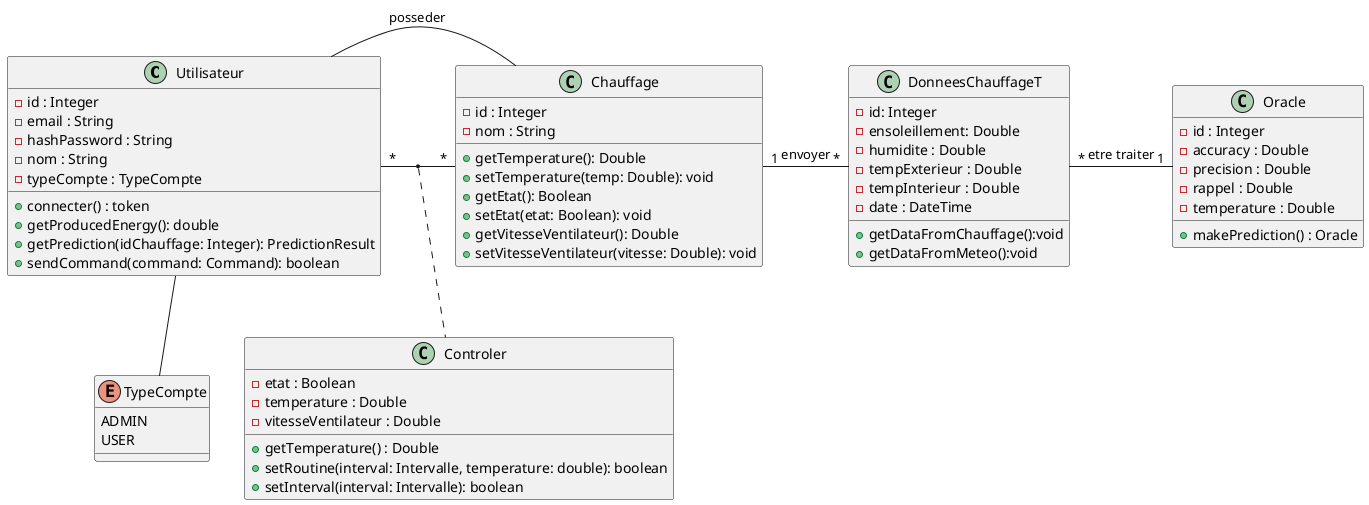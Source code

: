 @startuml
class Utilisateur{
  - id : Integer
  - email : String
  - hashPassword : String
  - nom : String
  - typeCompte : TypeCompte
  + connecter() : token
    + getProducedEnergy(): double
    + getPrediction(idChauffage: Integer): PredictionResult
    + sendCommand(command: Command): boolean
}
class Chauffage{
  - id : Integer
  - nom : String
  + getTemperature(): Double
  + setTemperature(temp: Double): void
  + getEtat(): Boolean
  + setEtat(etat: Boolean): void
  + getVitesseVentilateur(): Double
  + setVitesseVentilateur(vitesse: Double): void
  
  
}
class DonneesChauffageT{
  - id: Integer
  - ensoleillement: Double
  - humidite : Double
  - tempExterieur : Double
  - tempInterieur : Double
  - date : DateTime
  + getDataFromChauffage():void
  + getDataFromMeteo():void
}
class Oracle{
  - id : Integer
   - accuracy : Double
   - precision : Double
   - rappel : Double
   - temperature : Double
   + makePrediction() : Oracle
 
}
class Controler{

  - etat : Boolean
  - temperature : Double
  - vitesseVentilateur : Double
  + getTemperature() : Double 
  + setRoutine(interval: Intervalle, temperature: double): boolean
    + setInterval(interval: Intervalle): boolean
}

enum TypeCompte{
  ADMIN
  USER
}


Utilisateur- Chauffage: posseder
Utilisateur"*" - "*" Chauffage
(Utilisateur, Chauffage) .. Controler

Utilisateur-- TypeCompte
Chauffage"1"- "*"DonneesChauffageT : envoyer
DonneesChauffageT"*"- "1" Oracle : etre traiter


@enduml
